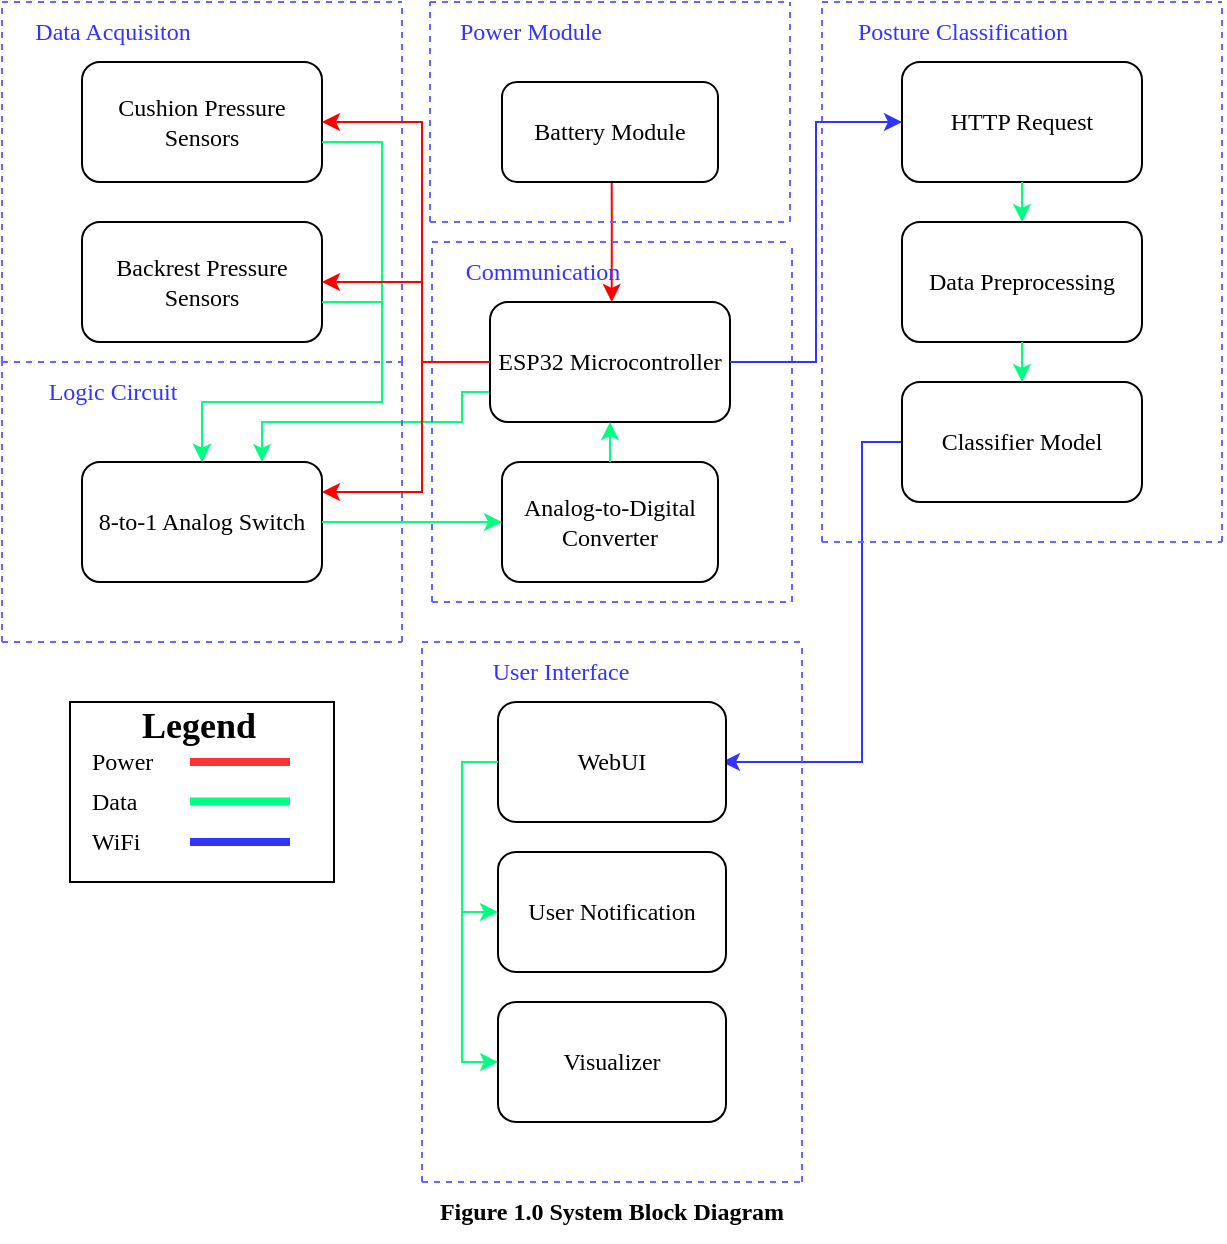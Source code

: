 <mxfile version="28.2.5">
  <diagram name="Page-1" id="9WAIeXzmGR1HwareG-w6">
    <mxGraphModel dx="1130" dy="707" grid="1" gridSize="10" guides="1" tooltips="1" connect="1" arrows="1" fold="1" page="1" pageScale="1" pageWidth="3000" pageHeight="3000" math="0" shadow="0">
      <root>
        <mxCell id="0" />
        <mxCell id="1" parent="0" />
        <mxCell id="Vnn7nnUzHmon1-IM3wvu-170" value="" style="edgeStyle=orthogonalEdgeStyle;rounded=0;orthogonalLoop=1;jettySize=auto;html=1;strokeColor=#FF0000;fontFamily=Times New Roman;" parent="1" edge="1">
          <mxGeometry relative="1" as="geometry">
            <mxPoint x="354.855" y="330" as="sourcePoint" />
            <mxPoint x="354.855" y="390" as="targetPoint" />
            <Array as="points">
              <mxPoint x="354.84" y="350" />
              <mxPoint x="354.84" y="350" />
            </Array>
          </mxGeometry>
        </mxCell>
        <mxCell id="Vnn7nnUzHmon1-IM3wvu-168" value="" style="endArrow=classic;html=1;rounded=0;strokeColor=#00FF80;entryX=0.75;entryY=0;entryDx=0;entryDy=0;exitX=0;exitY=0.75;exitDx=0;exitDy=0;fontFamily=Times New Roman;" parent="1" source="Vnn7nnUzHmon1-IM3wvu-70" target="Vnn7nnUzHmon1-IM3wvu-163" edge="1">
          <mxGeometry width="50" height="50" relative="1" as="geometry">
            <mxPoint x="220" y="510" as="sourcePoint" />
            <mxPoint x="325" y="390" as="targetPoint" />
            <Array as="points">
              <mxPoint x="290" y="435" />
              <mxPoint x="280" y="435" />
              <mxPoint x="280" y="450" />
              <mxPoint x="270" y="450" />
              <mxPoint x="180" y="450" />
            </Array>
          </mxGeometry>
        </mxCell>
        <mxCell id="Vnn7nnUzHmon1-IM3wvu-59" value="" style="group;strokeColor=none;fillColor=none;fontFamily=Times New Roman;" parent="1" vertex="1" connectable="0">
          <mxGeometry x="50" y="240" width="200" height="180" as="geometry" />
        </mxCell>
        <mxCell id="Vnn7nnUzHmon1-IM3wvu-54" value="" style="endArrow=none;dashed=1;html=1;rounded=0;strokeColor=light-dark(#6666FF,#FFFFFF);fontFamily=Times New Roman;" parent="Vnn7nnUzHmon1-IM3wvu-59" edge="1">
          <mxGeometry width="50" height="50" relative="1" as="geometry">
            <mxPoint y="180" as="sourcePoint" />
            <mxPoint as="targetPoint" />
          </mxGeometry>
        </mxCell>
        <mxCell id="Vnn7nnUzHmon1-IM3wvu-56" value="" style="endArrow=none;dashed=1;html=1;rounded=0;strokeColor=light-dark(#6666FF,#FFFFFF);fontFamily=Times New Roman;" parent="Vnn7nnUzHmon1-IM3wvu-59" edge="1">
          <mxGeometry width="50" height="50" relative="1" as="geometry">
            <mxPoint as="sourcePoint" />
            <mxPoint x="200" as="targetPoint" />
          </mxGeometry>
        </mxCell>
        <mxCell id="Vnn7nnUzHmon1-IM3wvu-57" value="" style="endArrow=none;dashed=1;html=1;rounded=0;strokeColor=light-dark(#6666FF,#FFFFFF);fontFamily=Times New Roman;" parent="Vnn7nnUzHmon1-IM3wvu-59" edge="1">
          <mxGeometry width="50" height="50" relative="1" as="geometry">
            <mxPoint y="180" as="sourcePoint" />
            <mxPoint x="200" y="180" as="targetPoint" />
          </mxGeometry>
        </mxCell>
        <mxCell id="Vnn7nnUzHmon1-IM3wvu-58" value="" style="endArrow=none;dashed=1;html=1;rounded=0;strokeColor=light-dark(#6666FF,#FFFFFF);fontFamily=Times New Roman;" parent="Vnn7nnUzHmon1-IM3wvu-59" edge="1">
          <mxGeometry width="50" height="50" relative="1" as="geometry">
            <mxPoint x="200" y="180" as="sourcePoint" />
            <mxPoint x="200" as="targetPoint" />
            <Array as="points">
              <mxPoint x="200" y="90" />
            </Array>
          </mxGeometry>
        </mxCell>
        <mxCell id="Vnn7nnUzHmon1-IM3wvu-60" value="&lt;font style=&quot;color: rgb(51, 51, 255);&quot;&gt;Data Acquisiton&lt;/font&gt;" style="text;html=1;align=center;verticalAlign=middle;resizable=0;points=[];autosize=1;strokeColor=none;fillColor=none;fontFamily=Times New Roman;" parent="Vnn7nnUzHmon1-IM3wvu-59" vertex="1">
          <mxGeometry x="5.005" width="100" height="30" as="geometry" />
        </mxCell>
        <mxCell id="Vnn7nnUzHmon1-IM3wvu-63" value="Backrest Pressure&lt;div&gt;Sensors&lt;/div&gt;" style="rounded=1;whiteSpace=wrap;html=1;fontFamily=Times New Roman;" parent="Vnn7nnUzHmon1-IM3wvu-59" vertex="1">
          <mxGeometry x="40" y="110" width="120" height="60" as="geometry" />
        </mxCell>
        <mxCell id="Vnn7nnUzHmon1-IM3wvu-62" value="Cushion Pressure Sensors" style="rounded=1;whiteSpace=wrap;html=1;fontFamily=Times New Roman;" parent="1" vertex="1">
          <mxGeometry x="90" y="270" width="120" height="60" as="geometry" />
        </mxCell>
        <mxCell id="Vnn7nnUzHmon1-IM3wvu-64" value="" style="group;strokeColor=none;fillColor=none;fontFamily=Times New Roman;" parent="1" vertex="1" connectable="0">
          <mxGeometry x="265" y="360" width="180" height="180" as="geometry" />
        </mxCell>
        <mxCell id="Vnn7nnUzHmon1-IM3wvu-65" value="" style="endArrow=none;dashed=1;html=1;rounded=0;strokeColor=light-dark(#6666FF,#FFFFFF);fontFamily=Times New Roman;" parent="Vnn7nnUzHmon1-IM3wvu-64" edge="1">
          <mxGeometry width="50" height="50" relative="1" as="geometry">
            <mxPoint y="180" as="sourcePoint" />
            <mxPoint as="targetPoint" />
          </mxGeometry>
        </mxCell>
        <mxCell id="Vnn7nnUzHmon1-IM3wvu-66" value="" style="endArrow=none;dashed=1;html=1;rounded=0;strokeColor=light-dark(#6666FF,#FFFFFF);fontFamily=Times New Roman;" parent="Vnn7nnUzHmon1-IM3wvu-64" edge="1">
          <mxGeometry width="50" height="50" relative="1" as="geometry">
            <mxPoint as="sourcePoint" />
            <mxPoint x="180" as="targetPoint" />
          </mxGeometry>
        </mxCell>
        <mxCell id="Vnn7nnUzHmon1-IM3wvu-67" value="" style="endArrow=none;dashed=1;html=1;rounded=0;strokeColor=light-dark(#6666FF,#FFFFFF);fontFamily=Times New Roman;" parent="Vnn7nnUzHmon1-IM3wvu-64" edge="1">
          <mxGeometry width="50" height="50" relative="1" as="geometry">
            <mxPoint y="180" as="sourcePoint" />
            <mxPoint x="180" y="180" as="targetPoint" />
          </mxGeometry>
        </mxCell>
        <mxCell id="Vnn7nnUzHmon1-IM3wvu-68" value="" style="endArrow=none;dashed=1;html=1;rounded=0;strokeColor=light-dark(#6666FF,#FFFFFF);fontFamily=Times New Roman;" parent="Vnn7nnUzHmon1-IM3wvu-64" edge="1">
          <mxGeometry width="50" height="50" relative="1" as="geometry">
            <mxPoint x="180" y="180" as="sourcePoint" />
            <mxPoint x="180" as="targetPoint" />
            <Array as="points">
              <mxPoint x="180" y="90" />
            </Array>
          </mxGeometry>
        </mxCell>
        <mxCell id="Vnn7nnUzHmon1-IM3wvu-71" value="Analog-to-Digital Converter" style="rounded=1;whiteSpace=wrap;html=1;fontFamily=Times New Roman;" parent="Vnn7nnUzHmon1-IM3wvu-64" vertex="1">
          <mxGeometry x="35" y="110" width="108" height="60" as="geometry" />
        </mxCell>
        <mxCell id="Vnn7nnUzHmon1-IM3wvu-70" value="ESP32 Microcontroller" style="rounded=1;whiteSpace=wrap;html=1;fontFamily=Times New Roman;" parent="Vnn7nnUzHmon1-IM3wvu-64" vertex="1">
          <mxGeometry x="29" y="30" width="120" height="60" as="geometry" />
        </mxCell>
        <mxCell id="Vnn7nnUzHmon1-IM3wvu-69" value="&lt;font style=&quot;color: rgb(51, 51, 255);&quot;&gt;Communication&lt;/font&gt;" style="text;html=1;align=center;verticalAlign=middle;resizable=0;points=[];autosize=1;strokeColor=none;fillColor=none;fontFamily=Times New Roman;" parent="Vnn7nnUzHmon1-IM3wvu-64" vertex="1">
          <mxGeometry x="4.999" width="100" height="30" as="geometry" />
        </mxCell>
        <mxCell id="Vnn7nnUzHmon1-IM3wvu-78" value="" style="endArrow=classic;html=1;rounded=0;strokeColor=#00FF80;entryX=0.5;entryY=1;entryDx=0;entryDy=0;exitX=0.5;exitY=0;exitDx=0;exitDy=0;fontFamily=Times New Roman;" parent="Vnn7nnUzHmon1-IM3wvu-64" source="Vnn7nnUzHmon1-IM3wvu-71" target="Vnn7nnUzHmon1-IM3wvu-70" edge="1">
          <mxGeometry width="50" height="50" relative="1" as="geometry">
            <mxPoint x="105" y="110" as="sourcePoint" />
            <mxPoint x="125" y="100" as="targetPoint" />
          </mxGeometry>
        </mxCell>
        <mxCell id="Vnn7nnUzHmon1-IM3wvu-98" value="" style="endArrow=classic;html=1;rounded=0;strokeColor=#00FF80;entryX=0.5;entryY=0;entryDx=0;entryDy=0;fontFamily=Times New Roman;" parent="1" target="Vnn7nnUzHmon1-IM3wvu-163" edge="1">
          <mxGeometry width="50" height="50" relative="1" as="geometry">
            <mxPoint x="210" y="390" as="sourcePoint" />
            <mxPoint x="310" y="389" as="targetPoint" />
            <Array as="points">
              <mxPoint x="240" y="390" />
              <mxPoint x="240" y="440" />
              <mxPoint x="150" y="440" />
            </Array>
          </mxGeometry>
        </mxCell>
        <mxCell id="Vnn7nnUzHmon1-IM3wvu-109" value="" style="group;fontFamily=Times New Roman;" parent="1" vertex="1" connectable="0">
          <mxGeometry x="84" y="580" width="132" height="100" as="geometry" />
        </mxCell>
        <mxCell id="Vnn7nnUzHmon1-IM3wvu-45" value="" style="rounded=0;whiteSpace=wrap;html=1;fontFamily=Times New Roman;" parent="Vnn7nnUzHmon1-IM3wvu-109" vertex="1">
          <mxGeometry y="10" width="132" height="90" as="geometry" />
        </mxCell>
        <mxCell id="nll5KAc54np5RMGAmNez-1" value="" style="group;fontFamily=Times New Roman;" vertex="1" connectable="0" parent="Vnn7nnUzHmon1-IM3wvu-109">
          <mxGeometry x="4" width="110" height="90" as="geometry" />
        </mxCell>
        <mxCell id="Vnn7nnUzHmon1-IM3wvu-35" value="" style="shape=table;startSize=0;container=1;collapsible=0;childLayout=tableLayout;fontSize=11;fillColor=none;strokeColor=none;fontFamily=Times New Roman;" parent="nll5KAc54np5RMGAmNez-1" vertex="1">
          <mxGeometry y="30" width="60" height="60" as="geometry" />
        </mxCell>
        <mxCell id="Vnn7nnUzHmon1-IM3wvu-36" value="" style="shape=tableRow;horizontal=0;startSize=0;swimlaneHead=0;swimlaneBody=0;strokeColor=inherit;top=0;left=0;bottom=0;right=0;collapsible=0;dropTarget=0;fillColor=none;points=[[0,0.5],[1,0.5]];portConstraint=eastwest;fontSize=16;fontFamily=Times New Roman;" parent="Vnn7nnUzHmon1-IM3wvu-35" vertex="1">
          <mxGeometry width="60" height="20" as="geometry" />
        </mxCell>
        <mxCell id="Vnn7nnUzHmon1-IM3wvu-37" value="Power" style="shape=partialRectangle;html=1;whiteSpace=wrap;connectable=0;strokeColor=inherit;overflow=hidden;fillColor=none;top=0;left=0;bottom=0;right=0;pointerEvents=1;fontSize=12;align=left;spacingLeft=5;fontFamily=Times New Roman;" parent="Vnn7nnUzHmon1-IM3wvu-36" vertex="1">
          <mxGeometry width="60" height="20" as="geometry">
            <mxRectangle width="60" height="20" as="alternateBounds" />
          </mxGeometry>
        </mxCell>
        <mxCell id="Vnn7nnUzHmon1-IM3wvu-38" value="" style="shape=tableRow;horizontal=0;startSize=0;swimlaneHead=0;swimlaneBody=0;strokeColor=inherit;top=0;left=0;bottom=0;right=0;collapsible=0;dropTarget=0;fillColor=none;points=[[0,0.5],[1,0.5]];portConstraint=eastwest;fontSize=16;fontFamily=Times New Roman;" parent="Vnn7nnUzHmon1-IM3wvu-35" vertex="1">
          <mxGeometry y="20" width="60" height="20" as="geometry" />
        </mxCell>
        <mxCell id="Vnn7nnUzHmon1-IM3wvu-39" value="Data" style="shape=partialRectangle;html=1;whiteSpace=wrap;connectable=0;strokeColor=inherit;overflow=hidden;fillColor=none;top=0;left=0;bottom=0;right=0;pointerEvents=1;fontSize=12;align=left;spacingLeft=5;fontFamily=Times New Roman;" parent="Vnn7nnUzHmon1-IM3wvu-38" vertex="1">
          <mxGeometry width="60" height="20" as="geometry">
            <mxRectangle width="60" height="20" as="alternateBounds" />
          </mxGeometry>
        </mxCell>
        <mxCell id="Vnn7nnUzHmon1-IM3wvu-40" value="" style="shape=tableRow;horizontal=0;startSize=0;swimlaneHead=0;swimlaneBody=0;strokeColor=inherit;top=0;left=0;bottom=0;right=0;collapsible=0;dropTarget=0;fillColor=none;points=[[0,0.5],[1,0.5]];portConstraint=eastwest;fontSize=16;fontFamily=Times New Roman;" parent="Vnn7nnUzHmon1-IM3wvu-35" vertex="1">
          <mxGeometry y="40" width="60" height="20" as="geometry" />
        </mxCell>
        <mxCell id="Vnn7nnUzHmon1-IM3wvu-41" value="WiFi" style="shape=partialRectangle;html=1;whiteSpace=wrap;connectable=0;strokeColor=inherit;overflow=hidden;fillColor=none;top=0;left=0;bottom=0;right=0;pointerEvents=1;fontSize=12;align=left;spacingLeft=5;fontFamily=Times New Roman;" parent="Vnn7nnUzHmon1-IM3wvu-40" vertex="1">
          <mxGeometry width="60" height="20" as="geometry">
            <mxRectangle width="60" height="20" as="alternateBounds" />
          </mxGeometry>
        </mxCell>
        <mxCell id="Vnn7nnUzHmon1-IM3wvu-46" value="&lt;font style=&quot;font-size: 18px;&quot;&gt;Legend&lt;/font&gt;" style="text;strokeColor=none;fillColor=none;html=1;fontSize=24;fontStyle=1;verticalAlign=middle;align=center;fontFamily=Times New Roman;" parent="nll5KAc54np5RMGAmNez-1" vertex="1">
          <mxGeometry x="10" width="100" height="40" as="geometry" />
        </mxCell>
        <mxCell id="Vnn7nnUzHmon1-IM3wvu-47" value="" style="endArrow=none;html=1;rounded=0;strokeColor=#FF3333;strokeWidth=4;fontFamily=Times New Roman;" parent="nll5KAc54np5RMGAmNez-1" edge="1">
          <mxGeometry width="50" height="50" relative="1" as="geometry">
            <mxPoint x="56" y="40" as="sourcePoint" />
            <mxPoint x="106" y="40" as="targetPoint" />
          </mxGeometry>
        </mxCell>
        <mxCell id="Vnn7nnUzHmon1-IM3wvu-49" value="" style="endArrow=none;html=1;rounded=0;strokeColor=#00FF80;strokeWidth=4;fontFamily=Times New Roman;" parent="nll5KAc54np5RMGAmNez-1" edge="1">
          <mxGeometry width="50" height="50" relative="1" as="geometry">
            <mxPoint x="56" y="59.72" as="sourcePoint" />
            <mxPoint x="106" y="59.72" as="targetPoint" />
          </mxGeometry>
        </mxCell>
        <mxCell id="Vnn7nnUzHmon1-IM3wvu-51" value="" style="endArrow=none;html=1;rounded=0;strokeColor=#3333FF;strokeWidth=4;fontFamily=Times New Roman;" parent="nll5KAc54np5RMGAmNez-1" edge="1">
          <mxGeometry width="50" height="50" relative="1" as="geometry">
            <mxPoint x="56" y="80" as="sourcePoint" />
            <mxPoint x="106" y="80" as="targetPoint" />
          </mxGeometry>
        </mxCell>
        <mxCell id="Vnn7nnUzHmon1-IM3wvu-95" value="HTTP Request" style="rounded=1;whiteSpace=wrap;html=1;fontFamily=Times New Roman;" parent="1" vertex="1">
          <mxGeometry x="500" y="270" width="120" height="60" as="geometry" />
        </mxCell>
        <mxCell id="Vnn7nnUzHmon1-IM3wvu-99" value="" style="endArrow=classic;html=1;rounded=0;strokeColor=#00FF80;exitX=0.5;exitY=1;exitDx=0;exitDy=0;entryX=0.5;entryY=0;entryDx=0;entryDy=0;fontFamily=Times New Roman;" parent="1" source="Vnn7nnUzHmon1-IM3wvu-95" target="Vnn7nnUzHmon1-IM3wvu-108" edge="1">
          <mxGeometry width="50" height="50" relative="1" as="geometry">
            <mxPoint x="580" y="350" as="sourcePoint" />
            <mxPoint x="580" y="340" as="targetPoint" />
          </mxGeometry>
        </mxCell>
        <mxCell id="Vnn7nnUzHmon1-IM3wvu-108" value="Data Preprocessing" style="rounded=1;whiteSpace=wrap;html=1;fontFamily=Times New Roman;" parent="1" vertex="1">
          <mxGeometry x="500" y="350" width="120" height="60" as="geometry" />
        </mxCell>
        <mxCell id="nll5KAc54np5RMGAmNez-21" value="" style="edgeStyle=orthogonalEdgeStyle;rounded=0;orthogonalLoop=1;jettySize=auto;html=1;strokeColor=#3333FF;fontFamily=Times New Roman;" edge="1" parent="1" source="Vnn7nnUzHmon1-IM3wvu-111">
          <mxGeometry relative="1" as="geometry">
            <mxPoint x="410" y="620" as="targetPoint" />
            <Array as="points">
              <mxPoint x="480" y="460" />
              <mxPoint x="480" y="620" />
            </Array>
          </mxGeometry>
        </mxCell>
        <mxCell id="Vnn7nnUzHmon1-IM3wvu-111" value="Classifier Model" style="rounded=1;whiteSpace=wrap;html=1;fontFamily=Times New Roman;" parent="1" vertex="1">
          <mxGeometry x="500" y="430" width="120" height="60" as="geometry" />
        </mxCell>
        <mxCell id="Vnn7nnUzHmon1-IM3wvu-113" value="" style="endArrow=classic;html=1;rounded=0;strokeColor=#00FF80;entryX=0.5;entryY=0;entryDx=0;entryDy=0;exitX=0.5;exitY=1;exitDx=0;exitDy=0;fontFamily=Times New Roman;" parent="1" source="Vnn7nnUzHmon1-IM3wvu-108" target="Vnn7nnUzHmon1-IM3wvu-111" edge="1">
          <mxGeometry width="50" height="50" relative="1" as="geometry">
            <mxPoint x="490" y="430" as="sourcePoint" />
            <mxPoint x="490" y="410" as="targetPoint" />
          </mxGeometry>
        </mxCell>
        <mxCell id="Vnn7nnUzHmon1-IM3wvu-114" value="" style="group;fontFamily=Times New Roman;" parent="1" vertex="1" connectable="0">
          <mxGeometry x="460" y="240" width="200" height="270" as="geometry" />
        </mxCell>
        <mxCell id="Vnn7nnUzHmon1-IM3wvu-90" value="" style="endArrow=none;dashed=1;html=1;rounded=0;strokeColor=light-dark(#6666FF,#FFFFFF);fontFamily=Times New Roman;" parent="Vnn7nnUzHmon1-IM3wvu-114" edge="1">
          <mxGeometry width="50" height="50" relative="1" as="geometry">
            <mxPoint y="270" as="sourcePoint" />
            <mxPoint as="targetPoint" />
          </mxGeometry>
        </mxCell>
        <mxCell id="Vnn7nnUzHmon1-IM3wvu-91" value="" style="endArrow=none;dashed=1;html=1;rounded=0;strokeColor=light-dark(#6666FF,#FFFFFF);fontFamily=Times New Roman;" parent="Vnn7nnUzHmon1-IM3wvu-114" edge="1">
          <mxGeometry width="50" height="50" relative="1" as="geometry">
            <mxPoint as="sourcePoint" />
            <mxPoint x="200" as="targetPoint" />
          </mxGeometry>
        </mxCell>
        <mxCell id="Vnn7nnUzHmon1-IM3wvu-92" value="" style="endArrow=none;dashed=1;html=1;rounded=0;strokeColor=light-dark(#6666FF,#FFFFFF);fontFamily=Times New Roman;" parent="Vnn7nnUzHmon1-IM3wvu-114" edge="1">
          <mxGeometry width="50" height="50" relative="1" as="geometry">
            <mxPoint y="270" as="sourcePoint" />
            <mxPoint x="200" y="270" as="targetPoint" />
          </mxGeometry>
        </mxCell>
        <mxCell id="Vnn7nnUzHmon1-IM3wvu-93" value="" style="endArrow=none;dashed=1;html=1;rounded=0;strokeColor=light-dark(#6666FF,#FFFFFF);fontFamily=Times New Roman;" parent="Vnn7nnUzHmon1-IM3wvu-114" edge="1">
          <mxGeometry width="50" height="50" relative="1" as="geometry">
            <mxPoint x="200" y="270" as="sourcePoint" />
            <mxPoint x="200" as="targetPoint" />
            <Array as="points">
              <mxPoint x="200" y="83.793" />
            </Array>
          </mxGeometry>
        </mxCell>
        <mxCell id="Vnn7nnUzHmon1-IM3wvu-94" value="&lt;font color=&quot;#3333ff&quot;&gt;Posture Classification&lt;/font&gt;" style="text;html=1;align=center;verticalAlign=middle;resizable=0;points=[];autosize=1;strokeColor=none;fillColor=none;fontFamily=Times New Roman;" parent="Vnn7nnUzHmon1-IM3wvu-114" vertex="1">
          <mxGeometry x="5.005" width="130" height="30" as="geometry" />
        </mxCell>
        <mxCell id="Vnn7nnUzHmon1-IM3wvu-115" value="" style="group;strokeColor=none;fillColor=none;fontFamily=Times New Roman;" parent="1" vertex="1" connectable="0">
          <mxGeometry x="264" y="240" width="180" height="110" as="geometry" />
        </mxCell>
        <mxCell id="Vnn7nnUzHmon1-IM3wvu-116" value="" style="endArrow=none;dashed=1;html=1;rounded=0;strokeColor=light-dark(#6666FF,#FFFFFF);fontFamily=Times New Roman;" parent="Vnn7nnUzHmon1-IM3wvu-115" edge="1">
          <mxGeometry width="50" height="50" relative="1" as="geometry">
            <mxPoint y="110.0" as="sourcePoint" />
            <mxPoint as="targetPoint" />
          </mxGeometry>
        </mxCell>
        <mxCell id="Vnn7nnUzHmon1-IM3wvu-117" value="" style="endArrow=none;dashed=1;html=1;rounded=0;strokeColor=light-dark(#6666FF,#FFFFFF);fontFamily=Times New Roman;" parent="Vnn7nnUzHmon1-IM3wvu-115" edge="1">
          <mxGeometry width="50" height="50" relative="1" as="geometry">
            <mxPoint as="sourcePoint" />
            <mxPoint x="180" as="targetPoint" />
          </mxGeometry>
        </mxCell>
        <mxCell id="Vnn7nnUzHmon1-IM3wvu-118" value="" style="endArrow=none;dashed=1;html=1;rounded=0;strokeColor=light-dark(#6666FF,#FFFFFF);fontFamily=Times New Roman;" parent="Vnn7nnUzHmon1-IM3wvu-115" edge="1">
          <mxGeometry width="50" height="50" relative="1" as="geometry">
            <mxPoint y="110.0" as="sourcePoint" />
            <mxPoint x="180" y="110.0" as="targetPoint" />
          </mxGeometry>
        </mxCell>
        <mxCell id="Vnn7nnUzHmon1-IM3wvu-119" value="" style="endArrow=none;dashed=1;html=1;rounded=0;strokeColor=light-dark(#6666FF,#FFFFFF);fontFamily=Times New Roman;" parent="Vnn7nnUzHmon1-IM3wvu-115" edge="1">
          <mxGeometry width="50" height="50" relative="1" as="geometry">
            <mxPoint x="180" y="110.0" as="sourcePoint" />
            <mxPoint x="180" as="targetPoint" />
            <Array as="points">
              <mxPoint x="180" y="55.0" />
            </Array>
          </mxGeometry>
        </mxCell>
        <mxCell id="Vnn7nnUzHmon1-IM3wvu-123" value="Battery Module" style="rounded=1;whiteSpace=wrap;html=1;fontFamily=Times New Roman;" parent="Vnn7nnUzHmon1-IM3wvu-115" vertex="1">
          <mxGeometry x="36" y="40" width="108" height="50" as="geometry" />
        </mxCell>
        <mxCell id="Vnn7nnUzHmon1-IM3wvu-120" value="&lt;font color=&quot;#3333ff&quot;&gt;Power Module&lt;/font&gt;" style="text;html=1;align=center;verticalAlign=middle;resizable=0;points=[];autosize=1;strokeColor=none;fillColor=none;fontFamily=Times New Roman;" parent="Vnn7nnUzHmon1-IM3wvu-115" vertex="1">
          <mxGeometry x="4.999" width="90" height="30" as="geometry" />
        </mxCell>
        <mxCell id="Vnn7nnUzHmon1-IM3wvu-135" value="" style="group;fontFamily=Times New Roman;" parent="1" vertex="1" connectable="0">
          <mxGeometry x="260" y="560" width="190" height="270" as="geometry" />
        </mxCell>
        <mxCell id="Vnn7nnUzHmon1-IM3wvu-136" value="" style="endArrow=none;dashed=1;html=1;rounded=0;strokeColor=light-dark(#6666FF,#FFFFFF);fontFamily=Times New Roman;" parent="Vnn7nnUzHmon1-IM3wvu-135" edge="1">
          <mxGeometry width="50" height="50" relative="1" as="geometry">
            <mxPoint y="270" as="sourcePoint" />
            <mxPoint as="targetPoint" />
          </mxGeometry>
        </mxCell>
        <mxCell id="Vnn7nnUzHmon1-IM3wvu-137" value="" style="endArrow=none;dashed=1;html=1;rounded=0;strokeColor=light-dark(#6666FF,#FFFFFF);fontFamily=Times New Roman;" parent="Vnn7nnUzHmon1-IM3wvu-135" edge="1">
          <mxGeometry width="50" height="50" relative="1" as="geometry">
            <mxPoint as="sourcePoint" />
            <mxPoint x="190.0" as="targetPoint" />
          </mxGeometry>
        </mxCell>
        <mxCell id="Vnn7nnUzHmon1-IM3wvu-138" value="" style="endArrow=none;dashed=1;html=1;rounded=0;strokeColor=light-dark(#6666FF,#FFFFFF);fontFamily=Times New Roman;" parent="Vnn7nnUzHmon1-IM3wvu-135" edge="1">
          <mxGeometry width="50" height="50" relative="1" as="geometry">
            <mxPoint y="270" as="sourcePoint" />
            <mxPoint x="190.0" y="270" as="targetPoint" />
          </mxGeometry>
        </mxCell>
        <mxCell id="Vnn7nnUzHmon1-IM3wvu-139" value="" style="endArrow=none;dashed=1;html=1;rounded=0;strokeColor=light-dark(#6666FF,#FFFFFF);fontFamily=Times New Roman;" parent="Vnn7nnUzHmon1-IM3wvu-135" edge="1">
          <mxGeometry width="50" height="50" relative="1" as="geometry">
            <mxPoint x="190.0" y="270" as="sourcePoint" />
            <mxPoint x="190.0" as="targetPoint" />
            <Array as="points">
              <mxPoint x="190.0" y="83.793" />
            </Array>
          </mxGeometry>
        </mxCell>
        <mxCell id="Vnn7nnUzHmon1-IM3wvu-140" value="&lt;font color=&quot;#3333ff&quot;&gt;User Interface&lt;/font&gt;" style="text;html=1;align=center;verticalAlign=middle;resizable=0;points=[];autosize=1;strokeColor=none;fillColor=none;fontFamily=Times New Roman;" parent="Vnn7nnUzHmon1-IM3wvu-135" vertex="1">
          <mxGeometry x="24.004" width="90" height="30" as="geometry" />
        </mxCell>
        <mxCell id="Vnn7nnUzHmon1-IM3wvu-141" value="WebUI" style="rounded=1;whiteSpace=wrap;html=1;fontFamily=Times New Roman;" parent="Vnn7nnUzHmon1-IM3wvu-135" vertex="1">
          <mxGeometry x="38" y="30" width="114" height="60" as="geometry" />
        </mxCell>
        <mxCell id="Vnn7nnUzHmon1-IM3wvu-142" value="Visualizer" style="rounded=1;whiteSpace=wrap;html=1;fontFamily=Times New Roman;" parent="Vnn7nnUzHmon1-IM3wvu-135" vertex="1">
          <mxGeometry x="38" y="180" width="114" height="60" as="geometry" />
        </mxCell>
        <mxCell id="Vnn7nnUzHmon1-IM3wvu-143" value="User Notification" style="rounded=1;whiteSpace=wrap;html=1;fontFamily=Times New Roman;" parent="Vnn7nnUzHmon1-IM3wvu-135" vertex="1">
          <mxGeometry x="38" y="105" width="114" height="60" as="geometry" />
        </mxCell>
        <mxCell id="nll5KAc54np5RMGAmNez-22" value="" style="edgeStyle=orthogonalEdgeStyle;rounded=0;orthogonalLoop=1;jettySize=auto;html=1;entryX=0;entryY=0.5;entryDx=0;entryDy=0;exitX=0;exitY=0.5;exitDx=0;exitDy=0;strokeColor=#00FF80;fontFamily=Times New Roman;" edge="1" parent="Vnn7nnUzHmon1-IM3wvu-135" source="Vnn7nnUzHmon1-IM3wvu-141" target="Vnn7nnUzHmon1-IM3wvu-143">
          <mxGeometry relative="1" as="geometry">
            <mxPoint x="20" y="210" as="targetPoint" />
            <Array as="points">
              <mxPoint x="20" y="60" />
              <mxPoint x="20" y="135" />
            </Array>
          </mxGeometry>
        </mxCell>
        <mxCell id="nll5KAc54np5RMGAmNez-23" value="" style="edgeStyle=orthogonalEdgeStyle;rounded=0;orthogonalLoop=1;jettySize=auto;html=1;entryX=0;entryY=0.5;entryDx=0;entryDy=0;strokeColor=#00FF80;fontFamily=Times New Roman;" edge="1" parent="Vnn7nnUzHmon1-IM3wvu-135" target="Vnn7nnUzHmon1-IM3wvu-142">
          <mxGeometry relative="1" as="geometry">
            <mxPoint x="20" y="130" as="sourcePoint" />
            <mxPoint x="38" y="215" as="targetPoint" />
            <Array as="points">
              <mxPoint x="20" y="210" />
            </Array>
          </mxGeometry>
        </mxCell>
        <mxCell id="Vnn7nnUzHmon1-IM3wvu-156" value="" style="group;strokeColor=none;fillColor=none;fontFamily=Times New Roman;" parent="1" vertex="1" connectable="0">
          <mxGeometry x="50" y="420" width="200" height="180" as="geometry" />
        </mxCell>
        <mxCell id="Vnn7nnUzHmon1-IM3wvu-157" value="" style="endArrow=none;dashed=1;html=1;rounded=0;strokeColor=light-dark(#6666FF,#FFFFFF);fontFamily=Times New Roman;" parent="Vnn7nnUzHmon1-IM3wvu-156" edge="1">
          <mxGeometry width="50" height="50" relative="1" as="geometry">
            <mxPoint y="140" as="sourcePoint" />
            <mxPoint as="targetPoint" />
          </mxGeometry>
        </mxCell>
        <mxCell id="Vnn7nnUzHmon1-IM3wvu-158" value="" style="endArrow=none;dashed=1;html=1;rounded=0;strokeColor=light-dark(#6666FF,#FFFFFF);fontFamily=Times New Roman;" parent="Vnn7nnUzHmon1-IM3wvu-156" edge="1">
          <mxGeometry width="50" height="50" relative="1" as="geometry">
            <mxPoint as="sourcePoint" />
            <mxPoint x="200" as="targetPoint" />
          </mxGeometry>
        </mxCell>
        <mxCell id="Vnn7nnUzHmon1-IM3wvu-159" value="" style="endArrow=none;dashed=1;html=1;rounded=0;strokeColor=light-dark(#6666FF,#FFFFFF);fontFamily=Times New Roman;" parent="Vnn7nnUzHmon1-IM3wvu-156" edge="1">
          <mxGeometry width="50" height="50" relative="1" as="geometry">
            <mxPoint y="140" as="sourcePoint" />
            <mxPoint x="200" y="140" as="targetPoint" />
            <Array as="points">
              <mxPoint x="100" y="140" />
            </Array>
          </mxGeometry>
        </mxCell>
        <mxCell id="Vnn7nnUzHmon1-IM3wvu-160" value="" style="endArrow=none;dashed=1;html=1;rounded=0;strokeColor=light-dark(#6666FF,#FFFFFF);fontFamily=Times New Roman;" parent="Vnn7nnUzHmon1-IM3wvu-156" edge="1">
          <mxGeometry width="50" height="50" relative="1" as="geometry">
            <mxPoint x="200" y="140" as="sourcePoint" />
            <mxPoint x="200" as="targetPoint" />
            <Array as="points">
              <mxPoint x="200" y="90" />
            </Array>
          </mxGeometry>
        </mxCell>
        <mxCell id="Vnn7nnUzHmon1-IM3wvu-161" value="&lt;font color=&quot;#3333ff&quot;&gt;Logic Circuit&lt;/font&gt;" style="text;html=1;align=center;verticalAlign=middle;resizable=0;points=[];autosize=1;strokeColor=none;fillColor=none;fontFamily=Times New Roman;" parent="Vnn7nnUzHmon1-IM3wvu-156" vertex="1">
          <mxGeometry x="10.005" width="90" height="30" as="geometry" />
        </mxCell>
        <mxCell id="Vnn7nnUzHmon1-IM3wvu-163" value="8-to-1 Analog Switch" style="rounded=1;whiteSpace=wrap;html=1;fontFamily=Times New Roman;" parent="Vnn7nnUzHmon1-IM3wvu-156" vertex="1">
          <mxGeometry x="40" y="50" width="120" height="60" as="geometry" />
        </mxCell>
        <mxCell id="Vnn7nnUzHmon1-IM3wvu-167" value="" style="endArrow=classic;html=1;rounded=0;strokeColor=#00FF80;entryX=0;entryY=0.5;entryDx=0;entryDy=0;fontFamily=Times New Roman;" parent="Vnn7nnUzHmon1-IM3wvu-156" target="Vnn7nnUzHmon1-IM3wvu-71" edge="1">
          <mxGeometry width="50" height="50" relative="1" as="geometry">
            <mxPoint x="160" y="80" as="sourcePoint" />
            <mxPoint x="180" y="70" as="targetPoint" />
            <Array as="points">
              <mxPoint x="240" y="80" />
            </Array>
          </mxGeometry>
        </mxCell>
        <mxCell id="Vnn7nnUzHmon1-IM3wvu-165" value="" style="endArrow=classic;html=1;rounded=0;strokeColor=#00FF80;entryX=0.5;entryY=0;entryDx=0;entryDy=0;fontFamily=Times New Roman;" parent="1" target="Vnn7nnUzHmon1-IM3wvu-163" edge="1">
          <mxGeometry width="50" height="50" relative="1" as="geometry">
            <mxPoint x="210" y="310" as="sourcePoint" />
            <mxPoint x="160" y="480" as="targetPoint" />
            <Array as="points">
              <mxPoint x="240" y="310" />
              <mxPoint x="240" y="440" />
              <mxPoint x="150" y="440" />
            </Array>
          </mxGeometry>
        </mxCell>
        <mxCell id="Vnn7nnUzHmon1-IM3wvu-172" value="" style="edgeStyle=orthogonalEdgeStyle;rounded=0;orthogonalLoop=1;jettySize=auto;html=1;strokeColor=#FF0000;exitX=0;exitY=0.5;exitDx=0;exitDy=0;entryX=1;entryY=0.5;entryDx=0;entryDy=0;fontFamily=Times New Roman;" parent="1" source="Vnn7nnUzHmon1-IM3wvu-70" target="Vnn7nnUzHmon1-IM3wvu-63" edge="1">
          <mxGeometry relative="1" as="geometry">
            <mxPoint x="364.855" y="340" as="sourcePoint" />
            <mxPoint x="364.855" y="400" as="targetPoint" />
            <Array as="points">
              <mxPoint x="260" y="420" />
              <mxPoint x="260" y="380" />
            </Array>
          </mxGeometry>
        </mxCell>
        <mxCell id="Vnn7nnUzHmon1-IM3wvu-173" value="" style="edgeStyle=orthogonalEdgeStyle;rounded=0;orthogonalLoop=1;jettySize=auto;html=1;strokeColor=#FF0000;exitX=0;exitY=0.5;exitDx=0;exitDy=0;entryX=1;entryY=0.5;entryDx=0;entryDy=0;fontFamily=Times New Roman;" parent="1" source="Vnn7nnUzHmon1-IM3wvu-70" target="Vnn7nnUzHmon1-IM3wvu-62" edge="1">
          <mxGeometry relative="1" as="geometry">
            <mxPoint x="304" y="430" as="sourcePoint" />
            <mxPoint x="220" y="390" as="targetPoint" />
            <Array as="points">
              <mxPoint x="260" y="420" />
              <mxPoint x="260" y="300" />
            </Array>
          </mxGeometry>
        </mxCell>
        <mxCell id="Vnn7nnUzHmon1-IM3wvu-174" value="" style="edgeStyle=orthogonalEdgeStyle;rounded=0;orthogonalLoop=1;jettySize=auto;html=1;strokeColor=#FF0000;exitX=0;exitY=0.5;exitDx=0;exitDy=0;entryX=1;entryY=0.25;entryDx=0;entryDy=0;fontFamily=Times New Roman;" parent="1" source="Vnn7nnUzHmon1-IM3wvu-70" target="Vnn7nnUzHmon1-IM3wvu-163" edge="1">
          <mxGeometry relative="1" as="geometry">
            <mxPoint x="314" y="440" as="sourcePoint" />
            <mxPoint x="230" y="400" as="targetPoint" />
            <Array as="points">
              <mxPoint x="260" y="420" />
              <mxPoint x="260" y="485" />
            </Array>
          </mxGeometry>
        </mxCell>
        <mxCell id="nll5KAc54np5RMGAmNez-19" value="" style="edgeStyle=orthogonalEdgeStyle;rounded=0;orthogonalLoop=1;jettySize=auto;html=1;entryX=0;entryY=0.5;entryDx=0;entryDy=0;exitX=1;exitY=0.5;exitDx=0;exitDy=0;strokeColor=#3333FF;fontFamily=Times New Roman;" edge="1" parent="1" source="Vnn7nnUzHmon1-IM3wvu-70" target="Vnn7nnUzHmon1-IM3wvu-95">
          <mxGeometry relative="1" as="geometry">
            <mxPoint x="420" y="420" as="sourcePoint" />
          </mxGeometry>
        </mxCell>
        <mxCell id="nll5KAc54np5RMGAmNez-24" value="&lt;b&gt;Figure 1.0 System Block Diagram&lt;/b&gt;" style="text;html=1;align=center;verticalAlign=middle;whiteSpace=wrap;rounded=0;fontFamily=Times New Roman;" vertex="1" parent="1">
          <mxGeometry x="265" y="830" width="180" height="30" as="geometry" />
        </mxCell>
      </root>
    </mxGraphModel>
  </diagram>
</mxfile>
